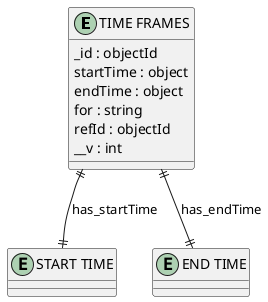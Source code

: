 @startuml TIME_FRAMES_Diagram

entity "TIME FRAMES" as TIME_FRAMES {
  _id : objectId
  startTime : object
  endTime : object
  for : string
  refId : objectId
  __v : int
}

entity "START TIME" as START_TIME {
}

entity "END TIME" as END_TIME {
}

' // Relationships
TIME_FRAMES ||--|| START_TIME : has_startTime
TIME_FRAMES ||--|| END_TIME : has_endTime
@enduml